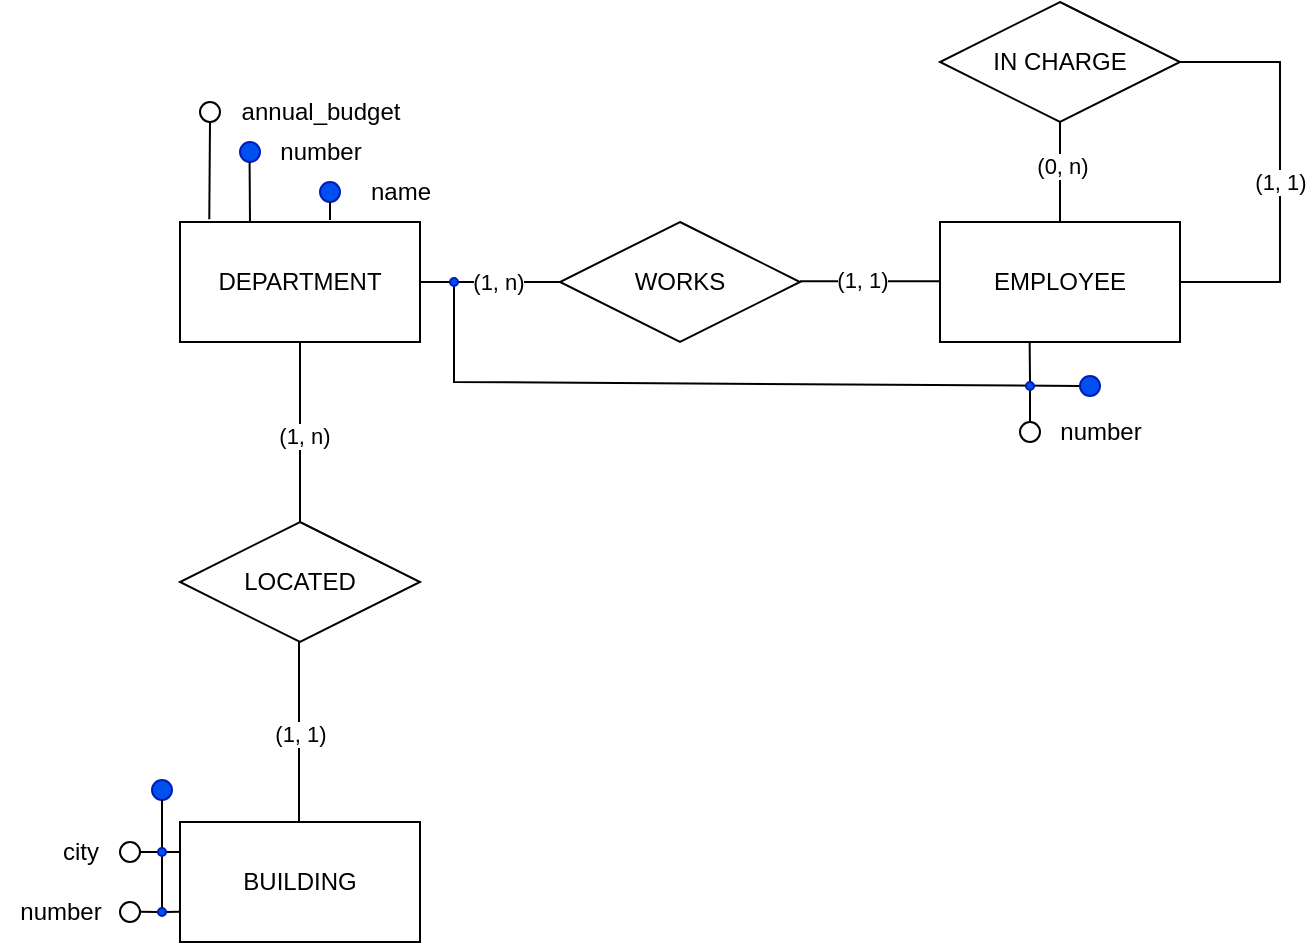 <mxfile version="26.0.11">
  <diagram name="Página-1" id="XV4GhmVR0Xysn8rDPC1t">
    <mxGraphModel dx="1162" dy="650" grid="1" gridSize="10" guides="1" tooltips="1" connect="1" arrows="1" fold="1" page="1" pageScale="1" pageWidth="1169" pageHeight="827" math="0" shadow="0">
      <root>
        <mxCell id="0" />
        <mxCell id="1" parent="0" />
        <mxCell id="NF9pvuvDF3jdKWXJvvOy-45" value="" style="endArrow=none;html=1;rounded=0;entryX=0;entryY=0.5;entryDx=0;entryDy=0;exitX=0.5;exitY=1;exitDx=0;exitDy=0;" edge="1" parent="1" source="NF9pvuvDF3jdKWXJvvOy-41" target="NF9pvuvDF3jdKWXJvvOy-44">
          <mxGeometry width="50" height="50" relative="1" as="geometry">
            <mxPoint x="670" y="210" as="sourcePoint" />
            <mxPoint x="720" y="160" as="targetPoint" />
            <Array as="points">
              <mxPoint x="337" y="210" />
            </Array>
          </mxGeometry>
        </mxCell>
        <mxCell id="NF9pvuvDF3jdKWXJvvOy-1" value="BUILDING" style="rounded=0;whiteSpace=wrap;html=1;" vertex="1" parent="1">
          <mxGeometry x="200" y="430" width="120" height="60" as="geometry" />
        </mxCell>
        <mxCell id="NF9pvuvDF3jdKWXJvvOy-2" value="DEPARTMENT" style="rounded=0;whiteSpace=wrap;html=1;" vertex="1" parent="1">
          <mxGeometry x="200" y="130" width="120" height="60" as="geometry" />
        </mxCell>
        <mxCell id="NF9pvuvDF3jdKWXJvvOy-3" value="LOCATED" style="shape=rhombus;perimeter=rhombusPerimeter;whiteSpace=wrap;html=1;align=center;" vertex="1" parent="1">
          <mxGeometry x="200" y="280" width="120" height="60" as="geometry" />
        </mxCell>
        <mxCell id="NF9pvuvDF3jdKWXJvvOy-4" value="" style="endArrow=none;html=1;rounded=0;exitX=0.5;exitY=1;exitDx=0;exitDy=0;" edge="1" parent="1" source="NF9pvuvDF3jdKWXJvvOy-2">
          <mxGeometry width="50" height="50" relative="1" as="geometry">
            <mxPoint x="560" y="410" as="sourcePoint" />
            <mxPoint x="260" y="280" as="targetPoint" />
          </mxGeometry>
        </mxCell>
        <mxCell id="NF9pvuvDF3jdKWXJvvOy-6" value="(1, n)" style="edgeLabel;html=1;align=center;verticalAlign=middle;resizable=0;points=[];" vertex="1" connectable="0" parent="NF9pvuvDF3jdKWXJvvOy-4">
          <mxGeometry x="0.044" y="2" relative="1" as="geometry">
            <mxPoint as="offset" />
          </mxGeometry>
        </mxCell>
        <mxCell id="NF9pvuvDF3jdKWXJvvOy-5" value="" style="endArrow=none;html=1;rounded=0;exitX=0.5;exitY=1;exitDx=0;exitDy=0;" edge="1" parent="1">
          <mxGeometry width="50" height="50" relative="1" as="geometry">
            <mxPoint x="259.5" y="340" as="sourcePoint" />
            <mxPoint x="259.5" y="430" as="targetPoint" />
          </mxGeometry>
        </mxCell>
        <mxCell id="NF9pvuvDF3jdKWXJvvOy-7" value="(1, 1)" style="edgeLabel;html=1;align=center;verticalAlign=middle;resizable=0;points=[];" vertex="1" connectable="0" parent="NF9pvuvDF3jdKWXJvvOy-5">
          <mxGeometry x="0.022" relative="1" as="geometry">
            <mxPoint as="offset" />
          </mxGeometry>
        </mxCell>
        <mxCell id="NF9pvuvDF3jdKWXJvvOy-8" value="" style="ellipse;whiteSpace=wrap;html=1;aspect=fixed;" vertex="1" parent="1">
          <mxGeometry x="170" y="440" width="10" height="10" as="geometry" />
        </mxCell>
        <mxCell id="NF9pvuvDF3jdKWXJvvOy-9" value="" style="ellipse;whiteSpace=wrap;html=1;aspect=fixed;" vertex="1" parent="1">
          <mxGeometry x="170" y="470" width="10" height="10" as="geometry" />
        </mxCell>
        <mxCell id="NF9pvuvDF3jdKWXJvvOy-10" value="city" style="text;html=1;align=center;verticalAlign=middle;resizable=0;points=[];autosize=1;strokeColor=none;fillColor=none;" vertex="1" parent="1">
          <mxGeometry x="130" y="430" width="40" height="30" as="geometry" />
        </mxCell>
        <mxCell id="NF9pvuvDF3jdKWXJvvOy-11" value="number" style="text;html=1;align=center;verticalAlign=middle;resizable=0;points=[];autosize=1;strokeColor=none;fillColor=none;" vertex="1" parent="1">
          <mxGeometry x="110" y="460" width="60" height="30" as="geometry" />
        </mxCell>
        <mxCell id="NF9pvuvDF3jdKWXJvvOy-12" value="" style="endArrow=none;html=1;rounded=0;entryX=1;entryY=0.5;entryDx=0;entryDy=0;exitX=0;exitY=0.5;exitDx=0;exitDy=0;" edge="1" parent="1" source="NF9pvuvDF3jdKWXJvvOy-16" target="NF9pvuvDF3jdKWXJvvOy-8">
          <mxGeometry width="50" height="50" relative="1" as="geometry">
            <mxPoint x="340" y="460" as="sourcePoint" />
            <mxPoint x="390" y="410" as="targetPoint" />
          </mxGeometry>
        </mxCell>
        <mxCell id="NF9pvuvDF3jdKWXJvvOy-13" value="" style="endArrow=none;html=1;rounded=0;entryX=1;entryY=0.5;entryDx=0;entryDy=0;exitX=0;exitY=0.5;exitDx=0;exitDy=0;" edge="1" parent="1" source="NF9pvuvDF3jdKWXJvvOy-20">
          <mxGeometry width="50" height="50" relative="1" as="geometry">
            <mxPoint x="200" y="474.86" as="sourcePoint" />
            <mxPoint x="180" y="474.86" as="targetPoint" />
          </mxGeometry>
        </mxCell>
        <mxCell id="NF9pvuvDF3jdKWXJvvOy-15" value="" style="ellipse;whiteSpace=wrap;html=1;aspect=fixed;fillColor=#0050ef;fontColor=#ffffff;strokeColor=#001DBC;" vertex="1" parent="1">
          <mxGeometry x="186" y="409" width="10" height="10" as="geometry" />
        </mxCell>
        <mxCell id="NF9pvuvDF3jdKWXJvvOy-19" value="" style="endArrow=none;html=1;rounded=0;entryX=1;entryY=0.5;entryDx=0;entryDy=0;exitX=0;exitY=0.25;exitDx=0;exitDy=0;" edge="1" parent="1" source="NF9pvuvDF3jdKWXJvvOy-1" target="NF9pvuvDF3jdKWXJvvOy-16">
          <mxGeometry width="50" height="50" relative="1" as="geometry">
            <mxPoint x="200" y="445" as="sourcePoint" />
            <mxPoint x="180" y="445" as="targetPoint" />
          </mxGeometry>
        </mxCell>
        <mxCell id="NF9pvuvDF3jdKWXJvvOy-21" value="" style="endArrow=none;html=1;rounded=0;entryX=1;entryY=0.5;entryDx=0;entryDy=0;exitX=0;exitY=0.25;exitDx=0;exitDy=0;" edge="1" parent="1" target="NF9pvuvDF3jdKWXJvvOy-20">
          <mxGeometry width="50" height="50" relative="1" as="geometry">
            <mxPoint x="200" y="474.86" as="sourcePoint" />
            <mxPoint x="180" y="474.86" as="targetPoint" />
          </mxGeometry>
        </mxCell>
        <mxCell id="NF9pvuvDF3jdKWXJvvOy-22" value="" style="endArrow=none;html=1;rounded=0;entryX=0.5;entryY=1;entryDx=0;entryDy=0;exitX=0.5;exitY=0;exitDx=0;exitDy=0;" edge="1" parent="1" source="NF9pvuvDF3jdKWXJvvOy-20" target="NF9pvuvDF3jdKWXJvvOy-15">
          <mxGeometry width="50" height="50" relative="1" as="geometry">
            <mxPoint x="180" y="460" as="sourcePoint" />
            <mxPoint x="230" y="410" as="targetPoint" />
          </mxGeometry>
        </mxCell>
        <mxCell id="NF9pvuvDF3jdKWXJvvOy-16" value="" style="ellipse;whiteSpace=wrap;html=1;aspect=fixed;fillColor=#0050ef;fontColor=#ffffff;strokeColor=#001DBC;perimeterSpacing=0;" vertex="1" parent="1">
          <mxGeometry x="189" y="443" width="4" height="4" as="geometry" />
        </mxCell>
        <mxCell id="NF9pvuvDF3jdKWXJvvOy-20" value="" style="ellipse;whiteSpace=wrap;html=1;aspect=fixed;fillColor=#0050ef;fontColor=#ffffff;strokeColor=#001DBC;perimeterSpacing=0;" vertex="1" parent="1">
          <mxGeometry x="189" y="473" width="4" height="4" as="geometry" />
        </mxCell>
        <mxCell id="NF9pvuvDF3jdKWXJvvOy-23" value="" style="ellipse;whiteSpace=wrap;html=1;aspect=fixed;fillColor=#0050ef;fontColor=#ffffff;strokeColor=#001DBC;" vertex="1" parent="1">
          <mxGeometry x="230" y="90" width="10" height="10" as="geometry" />
        </mxCell>
        <mxCell id="NF9pvuvDF3jdKWXJvvOy-24" value="" style="ellipse;whiteSpace=wrap;html=1;aspect=fixed;fillColor=#0050ef;fontColor=#ffffff;strokeColor=#001DBC;" vertex="1" parent="1">
          <mxGeometry x="270" y="110" width="10" height="10" as="geometry" />
        </mxCell>
        <mxCell id="NF9pvuvDF3jdKWXJvvOy-25" value="number" style="text;html=1;align=center;verticalAlign=middle;resizable=0;points=[];autosize=1;strokeColor=none;fillColor=none;" vertex="1" parent="1">
          <mxGeometry x="240" y="80" width="60" height="30" as="geometry" />
        </mxCell>
        <mxCell id="NF9pvuvDF3jdKWXJvvOy-26" value="name" style="text;html=1;align=center;verticalAlign=middle;resizable=0;points=[];autosize=1;strokeColor=none;fillColor=none;" vertex="1" parent="1">
          <mxGeometry x="285" y="100" width="50" height="30" as="geometry" />
        </mxCell>
        <mxCell id="NF9pvuvDF3jdKWXJvvOy-27" value="" style="endArrow=none;html=1;rounded=0;entryX=0.5;entryY=1;entryDx=0;entryDy=0;" edge="1" parent="1">
          <mxGeometry width="50" height="50" relative="1" as="geometry">
            <mxPoint x="235" y="130" as="sourcePoint" />
            <mxPoint x="234.8" y="100" as="targetPoint" />
          </mxGeometry>
        </mxCell>
        <mxCell id="NF9pvuvDF3jdKWXJvvOy-28" value="" style="endArrow=none;html=1;rounded=0;entryX=0.5;entryY=1;entryDx=0;entryDy=0;" edge="1" parent="1" target="NF9pvuvDF3jdKWXJvvOy-24">
          <mxGeometry width="50" height="50" relative="1" as="geometry">
            <mxPoint x="275" y="129" as="sourcePoint" />
            <mxPoint x="244.8" y="110" as="targetPoint" />
          </mxGeometry>
        </mxCell>
        <mxCell id="NF9pvuvDF3jdKWXJvvOy-29" value="" style="endArrow=none;html=1;rounded=0;exitX=0.122;exitY=-0.023;exitDx=0;exitDy=0;exitPerimeter=0;" edge="1" parent="1" source="NF9pvuvDF3jdKWXJvvOy-2" target="NF9pvuvDF3jdKWXJvvOy-30">
          <mxGeometry width="50" height="50" relative="1" as="geometry">
            <mxPoint x="210.2" y="130" as="sourcePoint" />
            <mxPoint x="210" y="60" as="targetPoint" />
          </mxGeometry>
        </mxCell>
        <mxCell id="NF9pvuvDF3jdKWXJvvOy-30" value="" style="ellipse;whiteSpace=wrap;html=1;aspect=fixed;" vertex="1" parent="1">
          <mxGeometry x="210" y="70" width="10" height="10" as="geometry" />
        </mxCell>
        <mxCell id="NF9pvuvDF3jdKWXJvvOy-31" value="annual_budget" style="text;html=1;align=center;verticalAlign=middle;resizable=0;points=[];autosize=1;strokeColor=none;fillColor=none;" vertex="1" parent="1">
          <mxGeometry x="220" y="60" width="100" height="30" as="geometry" />
        </mxCell>
        <mxCell id="NF9pvuvDF3jdKWXJvvOy-32" value="EMPLOYEE" style="rounded=0;whiteSpace=wrap;html=1;" vertex="1" parent="1">
          <mxGeometry x="580" y="130" width="120" height="60" as="geometry" />
        </mxCell>
        <mxCell id="NF9pvuvDF3jdKWXJvvOy-33" value="WORKS" style="shape=rhombus;perimeter=rhombusPerimeter;whiteSpace=wrap;html=1;align=center;" vertex="1" parent="1">
          <mxGeometry x="390" y="130" width="120" height="60" as="geometry" />
        </mxCell>
        <mxCell id="NF9pvuvDF3jdKWXJvvOy-34" value="" style="endArrow=none;html=1;rounded=0;" edge="1" parent="1" target="NF9pvuvDF3jdKWXJvvOy-33">
          <mxGeometry width="50" height="50" relative="1" as="geometry">
            <mxPoint x="320" y="160" as="sourcePoint" />
            <mxPoint x="370" y="110" as="targetPoint" />
          </mxGeometry>
        </mxCell>
        <mxCell id="NF9pvuvDF3jdKWXJvvOy-36" value="(1, n)" style="edgeLabel;html=1;align=center;verticalAlign=middle;resizable=0;points=[];" vertex="1" connectable="0" parent="NF9pvuvDF3jdKWXJvvOy-34">
          <mxGeometry x="0.105" relative="1" as="geometry">
            <mxPoint as="offset" />
          </mxGeometry>
        </mxCell>
        <mxCell id="NF9pvuvDF3jdKWXJvvOy-35" value="" style="endArrow=none;html=1;rounded=0;" edge="1" parent="1">
          <mxGeometry width="50" height="50" relative="1" as="geometry">
            <mxPoint x="510" y="159.66" as="sourcePoint" />
            <mxPoint x="580" y="159.66" as="targetPoint" />
          </mxGeometry>
        </mxCell>
        <mxCell id="NF9pvuvDF3jdKWXJvvOy-37" value="(1, 1)" style="edgeLabel;html=1;align=center;verticalAlign=middle;resizable=0;points=[];" vertex="1" connectable="0" parent="NF9pvuvDF3jdKWXJvvOy-35">
          <mxGeometry x="-0.121" y="1" relative="1" as="geometry">
            <mxPoint as="offset" />
          </mxGeometry>
        </mxCell>
        <mxCell id="NF9pvuvDF3jdKWXJvvOy-38" value="" style="ellipse;whiteSpace=wrap;html=1;aspect=fixed;" vertex="1" parent="1">
          <mxGeometry x="620" y="230" width="10" height="10" as="geometry" />
        </mxCell>
        <mxCell id="NF9pvuvDF3jdKWXJvvOy-39" value="number" style="text;html=1;align=center;verticalAlign=middle;resizable=0;points=[];autosize=1;strokeColor=none;fillColor=none;" vertex="1" parent="1">
          <mxGeometry x="630" y="220" width="60" height="30" as="geometry" />
        </mxCell>
        <mxCell id="NF9pvuvDF3jdKWXJvvOy-40" value="" style="endArrow=none;html=1;rounded=0;entryX=0.5;entryY=1;entryDx=0;entryDy=0;exitX=0.5;exitY=0;exitDx=0;exitDy=0;" edge="1" parent="1" source="NF9pvuvDF3jdKWXJvvOy-42">
          <mxGeometry width="50" height="50" relative="1" as="geometry">
            <mxPoint x="625.03" y="220" as="sourcePoint" />
            <mxPoint x="624.83" y="190" as="targetPoint" />
          </mxGeometry>
        </mxCell>
        <mxCell id="NF9pvuvDF3jdKWXJvvOy-41" value="" style="ellipse;whiteSpace=wrap;html=1;aspect=fixed;fillColor=#0050ef;fontColor=#ffffff;strokeColor=#001DBC;perimeterSpacing=0;" vertex="1" parent="1">
          <mxGeometry x="335" y="158" width="4" height="4" as="geometry" />
        </mxCell>
        <mxCell id="NF9pvuvDF3jdKWXJvvOy-43" value="" style="endArrow=none;html=1;rounded=0;entryX=0.5;entryY=1;entryDx=0;entryDy=0;exitX=0.5;exitY=0;exitDx=0;exitDy=0;" edge="1" parent="1" source="NF9pvuvDF3jdKWXJvvOy-38" target="NF9pvuvDF3jdKWXJvvOy-42">
          <mxGeometry width="50" height="50" relative="1" as="geometry">
            <mxPoint x="625" y="230" as="sourcePoint" />
            <mxPoint x="624.83" y="190" as="targetPoint" />
          </mxGeometry>
        </mxCell>
        <mxCell id="NF9pvuvDF3jdKWXJvvOy-42" value="" style="ellipse;whiteSpace=wrap;html=1;aspect=fixed;fillColor=#0050ef;fontColor=#ffffff;strokeColor=#001DBC;perimeterSpacing=0;" vertex="1" parent="1">
          <mxGeometry x="623" y="210" width="4" height="4" as="geometry" />
        </mxCell>
        <mxCell id="NF9pvuvDF3jdKWXJvvOy-44" value="" style="ellipse;whiteSpace=wrap;html=1;aspect=fixed;fillColor=#0050ef;fontColor=#ffffff;strokeColor=#001DBC;" vertex="1" parent="1">
          <mxGeometry x="650" y="207" width="10" height="10" as="geometry" />
        </mxCell>
        <mxCell id="NF9pvuvDF3jdKWXJvvOy-46" value="IN CHARGE" style="shape=rhombus;perimeter=rhombusPerimeter;whiteSpace=wrap;html=1;align=center;" vertex="1" parent="1">
          <mxGeometry x="580" y="20" width="120" height="60" as="geometry" />
        </mxCell>
        <mxCell id="NF9pvuvDF3jdKWXJvvOy-47" value="" style="endArrow=none;html=1;rounded=0;entryX=0.5;entryY=1;entryDx=0;entryDy=0;exitX=0.5;exitY=0;exitDx=0;exitDy=0;" edge="1" parent="1" source="NF9pvuvDF3jdKWXJvvOy-32" target="NF9pvuvDF3jdKWXJvvOy-46">
          <mxGeometry width="50" height="50" relative="1" as="geometry">
            <mxPoint x="635" y="130" as="sourcePoint" />
            <mxPoint x="685" y="80" as="targetPoint" />
          </mxGeometry>
        </mxCell>
        <mxCell id="NF9pvuvDF3jdKWXJvvOy-50" value="(0, n)" style="edgeLabel;html=1;align=center;verticalAlign=middle;resizable=0;points=[];" vertex="1" connectable="0" parent="NF9pvuvDF3jdKWXJvvOy-47">
          <mxGeometry x="0.128" y="-1" relative="1" as="geometry">
            <mxPoint as="offset" />
          </mxGeometry>
        </mxCell>
        <mxCell id="NF9pvuvDF3jdKWXJvvOy-48" value="" style="endArrow=none;html=1;rounded=0;entryX=0.5;entryY=1;entryDx=0;entryDy=0;exitX=1;exitY=0.5;exitDx=0;exitDy=0;" edge="1" parent="1" source="NF9pvuvDF3jdKWXJvvOy-32">
          <mxGeometry width="50" height="50" relative="1" as="geometry">
            <mxPoint x="700" y="100" as="sourcePoint" />
            <mxPoint x="700" y="50" as="targetPoint" />
            <Array as="points">
              <mxPoint x="750" y="160" />
              <mxPoint x="750" y="50" />
            </Array>
          </mxGeometry>
        </mxCell>
        <mxCell id="NF9pvuvDF3jdKWXJvvOy-49" value="(1, 1)" style="edgeLabel;html=1;align=center;verticalAlign=middle;resizable=0;points=[];" vertex="1" connectable="0" parent="NF9pvuvDF3jdKWXJvvOy-48">
          <mxGeometry x="-0.046" relative="1" as="geometry">
            <mxPoint as="offset" />
          </mxGeometry>
        </mxCell>
      </root>
    </mxGraphModel>
  </diagram>
</mxfile>
